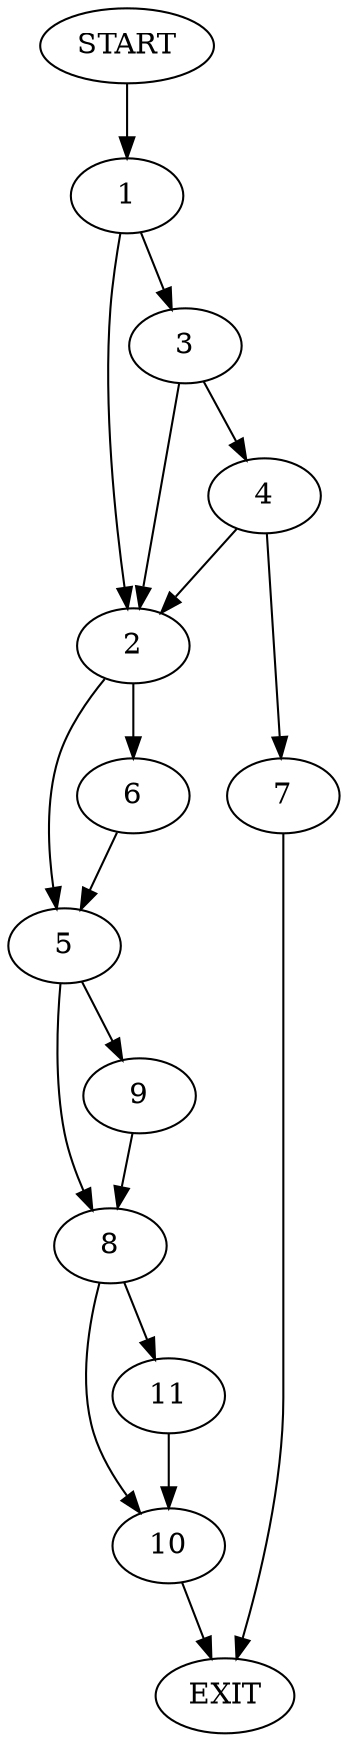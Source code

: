 digraph {
0 [label="START"]
12 [label="EXIT"]
0 -> 1
1 -> 2
1 -> 3
3 -> 2
3 -> 4
2 -> 5
2 -> 6
4 -> 2
4 -> 7
7 -> 12
6 -> 5
5 -> 8
5 -> 9
8 -> 10
8 -> 11
9 -> 8
10 -> 12
11 -> 10
}

